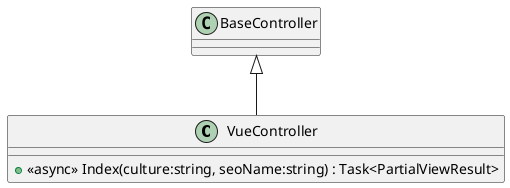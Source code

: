 @startuml
class VueController {
    + <<async>> Index(culture:string, seoName:string) : Task<PartialViewResult>
}
BaseController <|-- VueController
@enduml
